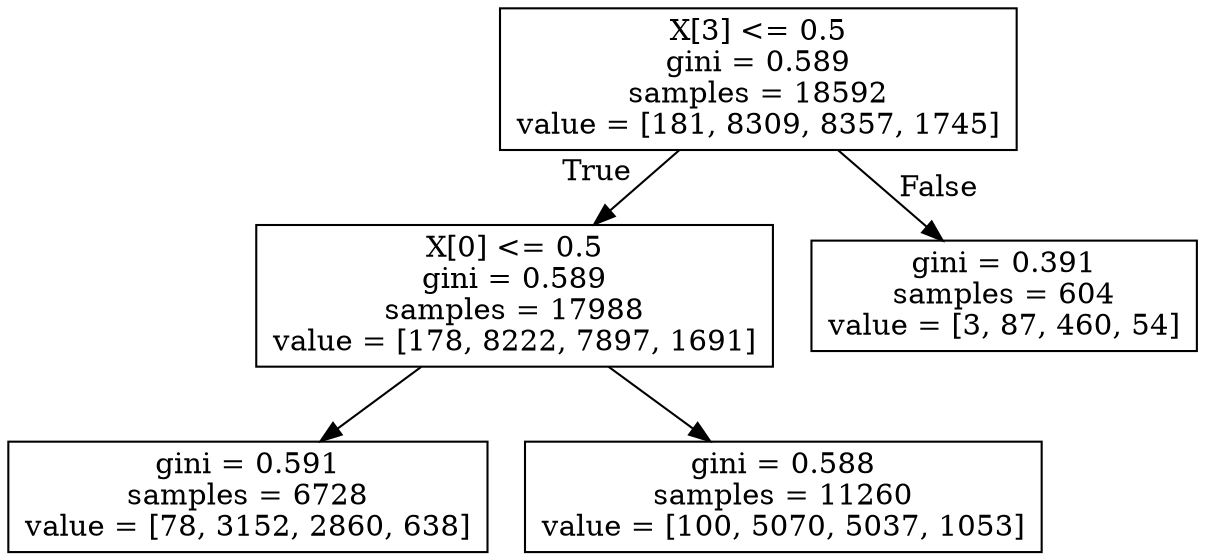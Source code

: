 digraph Tree {
node [shape=box] ;
0 [label="X[3] <= 0.5\ngini = 0.589\nsamples = 18592\nvalue = [181, 8309, 8357, 1745]"] ;
1 [label="X[0] <= 0.5\ngini = 0.589\nsamples = 17988\nvalue = [178, 8222, 7897, 1691]"] ;
0 -> 1 [labeldistance=2.5, labelangle=45, headlabel="True"] ;
2 [label="gini = 0.591\nsamples = 6728\nvalue = [78, 3152, 2860, 638]"] ;
1 -> 2 ;
3 [label="gini = 0.588\nsamples = 11260\nvalue = [100, 5070, 5037, 1053]"] ;
1 -> 3 ;
4 [label="gini = 0.391\nsamples = 604\nvalue = [3, 87, 460, 54]"] ;
0 -> 4 [labeldistance=2.5, labelangle=-45, headlabel="False"] ;
}